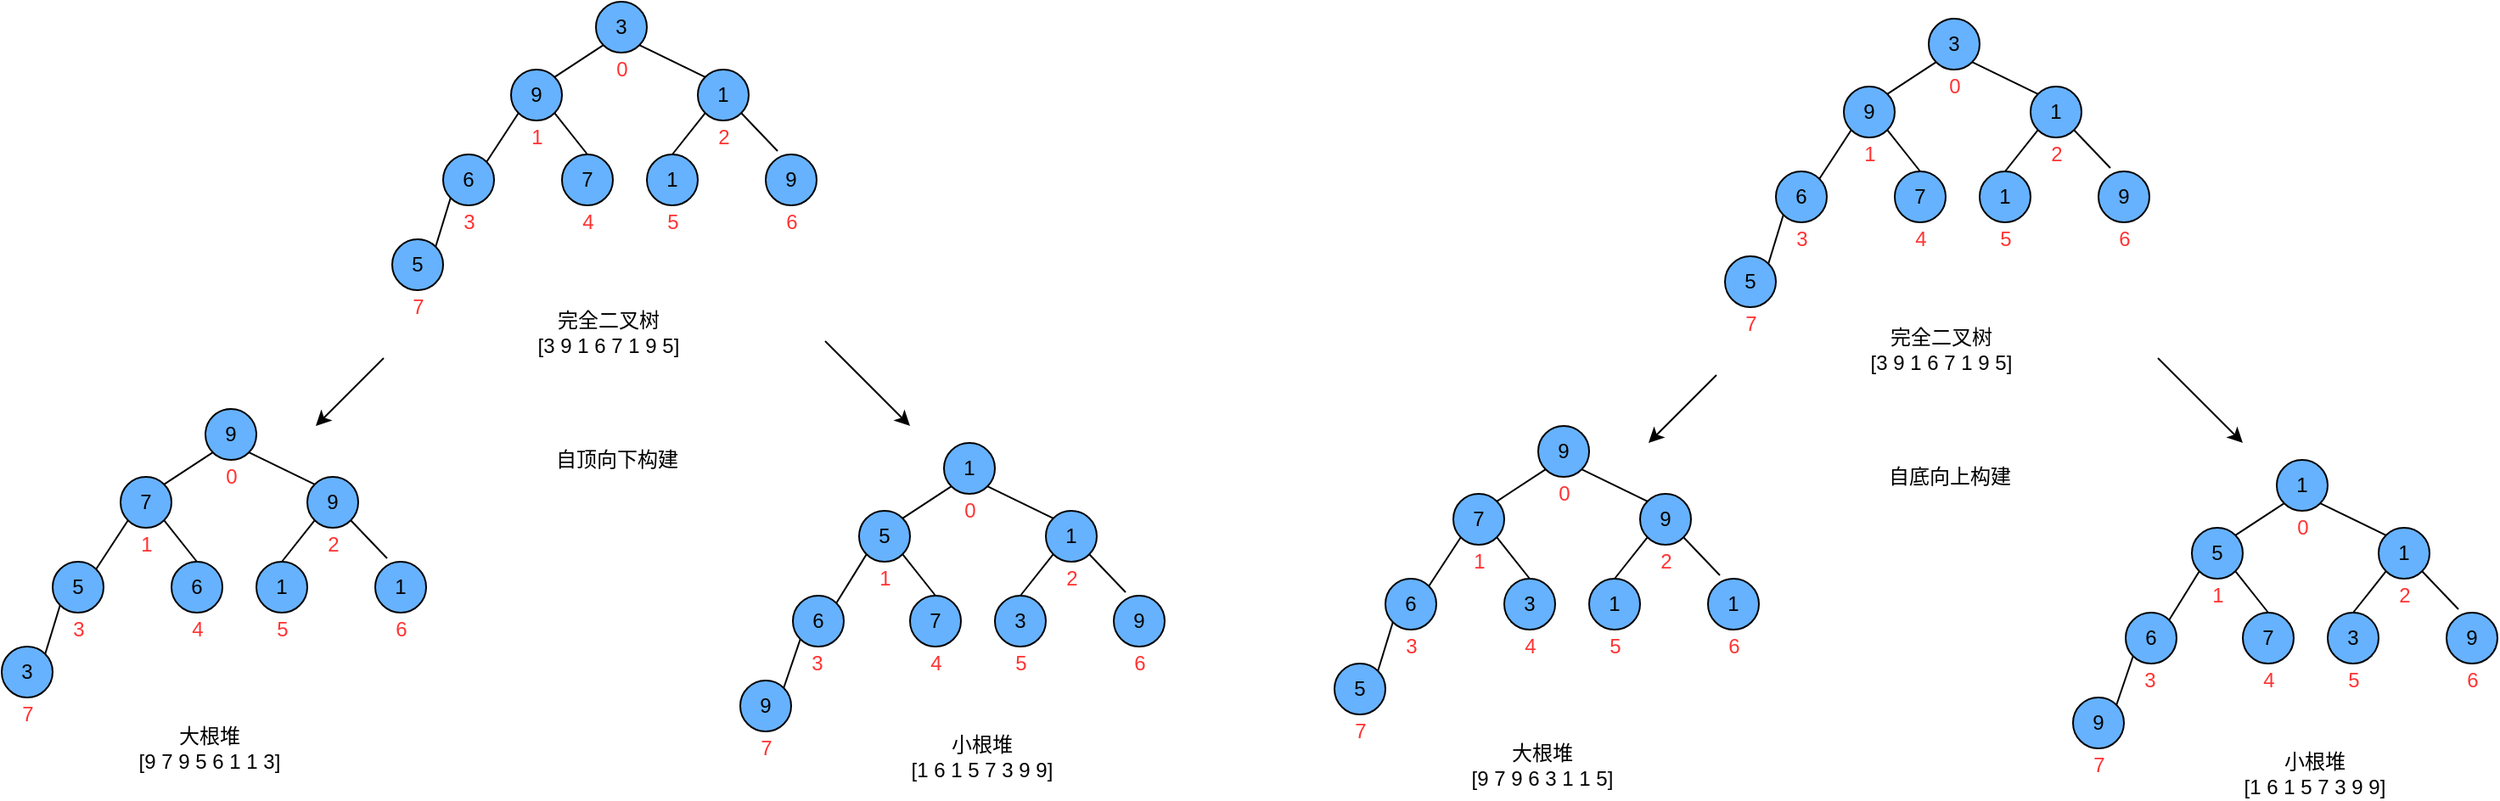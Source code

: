 <mxfile>
    <diagram id="3VsCVZED8jjAuXlEe1rD" name="第 1 页">
        <mxGraphModel dx="986" dy="421" grid="1" gridSize="10" guides="1" tooltips="1" connect="1" arrows="1" fold="1" page="1" pageScale="1" pageWidth="1654" pageHeight="1169" math="0" shadow="0">
            <root>
                <mxCell id="0"/>
                <mxCell id="1" parent="0"/>
                <mxCell id="2" value="3" style="ellipse;whiteSpace=wrap;html=1;aspect=fixed;fillColor=#66B2FF;" vertex="1" parent="1">
                    <mxGeometry x="385" y="10" width="30" height="30" as="geometry"/>
                </mxCell>
                <mxCell id="3" value="9" style="ellipse;whiteSpace=wrap;html=1;aspect=fixed;fillColor=#66B2FF;" vertex="1" parent="1">
                    <mxGeometry x="335" y="50" width="30" height="30" as="geometry"/>
                </mxCell>
                <mxCell id="4" value="6" style="ellipse;whiteSpace=wrap;html=1;aspect=fixed;fillColor=#66B2FF;" vertex="1" parent="1">
                    <mxGeometry x="295" y="100" width="30" height="30" as="geometry"/>
                </mxCell>
                <mxCell id="5" value="1" style="ellipse;whiteSpace=wrap;html=1;aspect=fixed;fillColor=#66B2FF;" vertex="1" parent="1">
                    <mxGeometry x="445" y="50" width="30" height="30" as="geometry"/>
                </mxCell>
                <mxCell id="7" value="7" style="ellipse;whiteSpace=wrap;html=1;aspect=fixed;fillColor=#66B2FF;" vertex="1" parent="1">
                    <mxGeometry x="365" y="100" width="30" height="30" as="geometry"/>
                </mxCell>
                <mxCell id="8" value="1" style="ellipse;whiteSpace=wrap;html=1;aspect=fixed;fillColor=#66B2FF;" vertex="1" parent="1">
                    <mxGeometry x="415" y="100" width="30" height="30" as="geometry"/>
                </mxCell>
                <mxCell id="9" value="9" style="ellipse;whiteSpace=wrap;html=1;aspect=fixed;fillColor=#66B2FF;" vertex="1" parent="1">
                    <mxGeometry x="485" y="100" width="30" height="30" as="geometry"/>
                </mxCell>
                <mxCell id="10" value="5" style="ellipse;whiteSpace=wrap;html=1;aspect=fixed;fillColor=#66B2FF;" vertex="1" parent="1">
                    <mxGeometry x="265" y="150" width="30" height="30" as="geometry"/>
                </mxCell>
                <mxCell id="14" value="" style="endArrow=none;html=1;exitX=1;exitY=0;exitDx=0;exitDy=0;entryX=0;entryY=1;entryDx=0;entryDy=0;" edge="1" parent="1" source="3" target="2">
                    <mxGeometry width="50" height="50" relative="1" as="geometry">
                        <mxPoint x="355" y="70" as="sourcePoint"/>
                        <mxPoint x="385" y="40" as="targetPoint"/>
                    </mxGeometry>
                </mxCell>
                <mxCell id="16" value="" style="endArrow=none;html=1;exitX=1;exitY=0;exitDx=0;exitDy=0;entryX=0;entryY=1;entryDx=0;entryDy=0;" edge="1" parent="1" source="4" target="3">
                    <mxGeometry width="50" height="50" relative="1" as="geometry">
                        <mxPoint x="370.607" y="64.393" as="sourcePoint"/>
                        <mxPoint x="399.393" y="45.607" as="targetPoint"/>
                    </mxGeometry>
                </mxCell>
                <mxCell id="19" value="" style="endArrow=none;html=1;exitX=1;exitY=0;exitDx=0;exitDy=0;entryX=0;entryY=1;entryDx=0;entryDy=0;" edge="1" parent="1" source="10" target="4">
                    <mxGeometry width="50" height="50" relative="1" as="geometry">
                        <mxPoint x="330.607" y="114.393" as="sourcePoint"/>
                        <mxPoint x="349.393" y="85.607" as="targetPoint"/>
                    </mxGeometry>
                </mxCell>
                <mxCell id="20" value="" style="endArrow=none;html=1;exitX=0;exitY=0;exitDx=0;exitDy=0;entryX=1;entryY=1;entryDx=0;entryDy=0;" edge="1" parent="1" source="5" target="2">
                    <mxGeometry width="50" height="50" relative="1" as="geometry">
                        <mxPoint x="340.607" y="124.393" as="sourcePoint"/>
                        <mxPoint x="359.393" y="95.607" as="targetPoint"/>
                    </mxGeometry>
                </mxCell>
                <mxCell id="21" value="" style="endArrow=none;html=1;entryX=1;entryY=1;entryDx=0;entryDy=0;" edge="1" parent="1" target="5">
                    <mxGeometry width="50" height="50" relative="1" as="geometry">
                        <mxPoint x="492" y="98" as="sourcePoint"/>
                        <mxPoint x="369.393" y="105.607" as="targetPoint"/>
                    </mxGeometry>
                </mxCell>
                <mxCell id="22" value="" style="endArrow=none;html=1;exitX=1;exitY=1;exitDx=0;exitDy=0;entryX=0.5;entryY=0;entryDx=0;entryDy=0;" edge="1" parent="1" source="3" target="7">
                    <mxGeometry width="50" height="50" relative="1" as="geometry">
                        <mxPoint x="360.607" y="144.393" as="sourcePoint"/>
                        <mxPoint x="379.393" y="115.607" as="targetPoint"/>
                    </mxGeometry>
                </mxCell>
                <mxCell id="23" value="" style="endArrow=none;html=1;exitX=0.5;exitY=0;exitDx=0;exitDy=0;entryX=0;entryY=1;entryDx=0;entryDy=0;" edge="1" parent="1" source="8" target="5">
                    <mxGeometry width="50" height="50" relative="1" as="geometry">
                        <mxPoint x="370.607" y="154.393" as="sourcePoint"/>
                        <mxPoint x="389.393" y="125.607" as="targetPoint"/>
                    </mxGeometry>
                </mxCell>
                <mxCell id="27" value="0" style="text;html=1;align=center;verticalAlign=middle;resizable=0;points=[];autosize=1;strokeColor=none;fontColor=#FF3333;" vertex="1" parent="1">
                    <mxGeometry x="390" y="40" width="20" height="20" as="geometry"/>
                </mxCell>
                <mxCell id="28" value="1" style="text;html=1;align=center;verticalAlign=middle;resizable=0;points=[];autosize=1;strokeColor=none;fontColor=#FF3333;" vertex="1" parent="1">
                    <mxGeometry x="340" y="80" width="20" height="20" as="geometry"/>
                </mxCell>
                <mxCell id="29" value="4" style="text;html=1;align=center;verticalAlign=middle;resizable=0;points=[];autosize=1;strokeColor=none;fontColor=#FF3333;" vertex="1" parent="1">
                    <mxGeometry x="370" y="130" width="20" height="20" as="geometry"/>
                </mxCell>
                <mxCell id="30" value="3" style="text;html=1;align=center;verticalAlign=middle;resizable=0;points=[];autosize=1;strokeColor=none;fontColor=#FF3333;" vertex="1" parent="1">
                    <mxGeometry x="300" y="130" width="20" height="20" as="geometry"/>
                </mxCell>
                <mxCell id="31" value="7" style="text;html=1;align=center;verticalAlign=middle;resizable=0;points=[];autosize=1;strokeColor=none;fontColor=#FF3333;" vertex="1" parent="1">
                    <mxGeometry x="270" y="180" width="20" height="20" as="geometry"/>
                </mxCell>
                <mxCell id="32" value="5" style="text;html=1;align=center;verticalAlign=middle;resizable=0;points=[];autosize=1;strokeColor=none;fontColor=#FF3333;" vertex="1" parent="1">
                    <mxGeometry x="420" y="130" width="20" height="20" as="geometry"/>
                </mxCell>
                <mxCell id="33" value="6" style="text;html=1;align=center;verticalAlign=middle;resizable=0;points=[];autosize=1;strokeColor=none;fontColor=#FF3333;" vertex="1" parent="1">
                    <mxGeometry x="490" y="130" width="20" height="20" as="geometry"/>
                </mxCell>
                <mxCell id="34" value="2" style="text;html=1;align=center;verticalAlign=middle;resizable=0;points=[];autosize=1;strokeColor=none;fontColor=#FF3333;" vertex="1" parent="1">
                    <mxGeometry x="450" y="80" width="20" height="20" as="geometry"/>
                </mxCell>
                <mxCell id="35" value="完全二叉树&lt;br&gt;[3 9 1 6 7 1 9 5]" style="text;html=1;strokeColor=none;fillColor=none;align=center;verticalAlign=middle;whiteSpace=wrap;rounded=0;" vertex="1" parent="1">
                    <mxGeometry x="340" y="190" width="105" height="30" as="geometry"/>
                </mxCell>
                <mxCell id="36" value="9" style="ellipse;whiteSpace=wrap;html=1;aspect=fixed;fillColor=#66B2FF;" vertex="1" parent="1">
                    <mxGeometry x="155" y="250" width="30" height="30" as="geometry"/>
                </mxCell>
                <mxCell id="37" value="7" style="ellipse;whiteSpace=wrap;html=1;aspect=fixed;fillColor=#66B2FF;" vertex="1" parent="1">
                    <mxGeometry x="105" y="290" width="30" height="30" as="geometry"/>
                </mxCell>
                <mxCell id="38" value="5" style="ellipse;whiteSpace=wrap;html=1;aspect=fixed;fillColor=#66B2FF;" vertex="1" parent="1">
                    <mxGeometry x="65" y="340" width="30" height="30" as="geometry"/>
                </mxCell>
                <mxCell id="39" value="9" style="ellipse;whiteSpace=wrap;html=1;aspect=fixed;fillColor=#66B2FF;" vertex="1" parent="1">
                    <mxGeometry x="215" y="290" width="30" height="30" as="geometry"/>
                </mxCell>
                <mxCell id="40" value="6" style="ellipse;whiteSpace=wrap;html=1;aspect=fixed;fillColor=#66B2FF;" vertex="1" parent="1">
                    <mxGeometry x="135" y="340" width="30" height="30" as="geometry"/>
                </mxCell>
                <mxCell id="41" value="1" style="ellipse;whiteSpace=wrap;html=1;aspect=fixed;fillColor=#66B2FF;" vertex="1" parent="1">
                    <mxGeometry x="185" y="340" width="30" height="30" as="geometry"/>
                </mxCell>
                <mxCell id="42" value="1" style="ellipse;whiteSpace=wrap;html=1;aspect=fixed;fillColor=#66B2FF;" vertex="1" parent="1">
                    <mxGeometry x="255" y="340" width="30" height="30" as="geometry"/>
                </mxCell>
                <mxCell id="43" value="3" style="ellipse;whiteSpace=wrap;html=1;aspect=fixed;fillColor=#66B2FF;" vertex="1" parent="1">
                    <mxGeometry x="35" y="390" width="30" height="30" as="geometry"/>
                </mxCell>
                <mxCell id="44" value="" style="endArrow=none;html=1;exitX=1;exitY=0;exitDx=0;exitDy=0;entryX=0;entryY=1;entryDx=0;entryDy=0;" edge="1" source="37" target="36" parent="1">
                    <mxGeometry width="50" height="50" relative="1" as="geometry">
                        <mxPoint x="125" y="310" as="sourcePoint"/>
                        <mxPoint x="155" y="280" as="targetPoint"/>
                    </mxGeometry>
                </mxCell>
                <mxCell id="45" value="" style="endArrow=none;html=1;exitX=1;exitY=0;exitDx=0;exitDy=0;entryX=0;entryY=1;entryDx=0;entryDy=0;" edge="1" source="38" target="37" parent="1">
                    <mxGeometry width="50" height="50" relative="1" as="geometry">
                        <mxPoint x="140.607" y="304.393" as="sourcePoint"/>
                        <mxPoint x="169.393" y="285.607" as="targetPoint"/>
                    </mxGeometry>
                </mxCell>
                <mxCell id="46" value="" style="endArrow=none;html=1;exitX=1;exitY=0;exitDx=0;exitDy=0;entryX=0;entryY=1;entryDx=0;entryDy=0;" edge="1" source="43" target="38" parent="1">
                    <mxGeometry width="50" height="50" relative="1" as="geometry">
                        <mxPoint x="100.607" y="354.393" as="sourcePoint"/>
                        <mxPoint x="119.393" y="325.607" as="targetPoint"/>
                    </mxGeometry>
                </mxCell>
                <mxCell id="47" value="" style="endArrow=none;html=1;exitX=0;exitY=0;exitDx=0;exitDy=0;entryX=1;entryY=1;entryDx=0;entryDy=0;" edge="1" source="39" target="36" parent="1">
                    <mxGeometry width="50" height="50" relative="1" as="geometry">
                        <mxPoint x="110.607" y="364.393" as="sourcePoint"/>
                        <mxPoint x="129.393" y="335.607" as="targetPoint"/>
                    </mxGeometry>
                </mxCell>
                <mxCell id="48" value="" style="endArrow=none;html=1;entryX=1;entryY=1;entryDx=0;entryDy=0;" edge="1" target="39" parent="1">
                    <mxGeometry width="50" height="50" relative="1" as="geometry">
                        <mxPoint x="262" y="338" as="sourcePoint"/>
                        <mxPoint x="139.393" y="345.607" as="targetPoint"/>
                    </mxGeometry>
                </mxCell>
                <mxCell id="49" value="" style="endArrow=none;html=1;exitX=1;exitY=1;exitDx=0;exitDy=0;entryX=0.5;entryY=0;entryDx=0;entryDy=0;" edge="1" source="37" target="40" parent="1">
                    <mxGeometry width="50" height="50" relative="1" as="geometry">
                        <mxPoint x="130.607" y="384.393" as="sourcePoint"/>
                        <mxPoint x="149.393" y="355.607" as="targetPoint"/>
                    </mxGeometry>
                </mxCell>
                <mxCell id="50" value="" style="endArrow=none;html=1;exitX=0.5;exitY=0;exitDx=0;exitDy=0;entryX=0;entryY=1;entryDx=0;entryDy=0;" edge="1" source="41" target="39" parent="1">
                    <mxGeometry width="50" height="50" relative="1" as="geometry">
                        <mxPoint x="140.607" y="394.393" as="sourcePoint"/>
                        <mxPoint x="159.393" y="365.607" as="targetPoint"/>
                    </mxGeometry>
                </mxCell>
                <mxCell id="51" value="0" style="text;html=1;align=center;verticalAlign=middle;resizable=0;points=[];autosize=1;strokeColor=none;fontColor=#FF3333;" vertex="1" parent="1">
                    <mxGeometry x="160" y="280" width="20" height="20" as="geometry"/>
                </mxCell>
                <mxCell id="52" value="1" style="text;html=1;align=center;verticalAlign=middle;resizable=0;points=[];autosize=1;strokeColor=none;fontColor=#FF3333;" vertex="1" parent="1">
                    <mxGeometry x="110" y="320" width="20" height="20" as="geometry"/>
                </mxCell>
                <mxCell id="53" value="4" style="text;html=1;align=center;verticalAlign=middle;resizable=0;points=[];autosize=1;strokeColor=none;fontColor=#FF3333;" vertex="1" parent="1">
                    <mxGeometry x="140" y="370" width="20" height="20" as="geometry"/>
                </mxCell>
                <mxCell id="54" value="3" style="text;html=1;align=center;verticalAlign=middle;resizable=0;points=[];autosize=1;strokeColor=none;fontColor=#FF3333;" vertex="1" parent="1">
                    <mxGeometry x="70" y="370" width="20" height="20" as="geometry"/>
                </mxCell>
                <mxCell id="55" value="7" style="text;html=1;align=center;verticalAlign=middle;resizable=0;points=[];autosize=1;strokeColor=none;fontColor=#FF3333;" vertex="1" parent="1">
                    <mxGeometry x="40" y="420" width="20" height="20" as="geometry"/>
                </mxCell>
                <mxCell id="56" value="5" style="text;html=1;align=center;verticalAlign=middle;resizable=0;points=[];autosize=1;strokeColor=none;fontColor=#FF3333;" vertex="1" parent="1">
                    <mxGeometry x="190" y="370" width="20" height="20" as="geometry"/>
                </mxCell>
                <mxCell id="57" value="6" style="text;html=1;align=center;verticalAlign=middle;resizable=0;points=[];autosize=1;strokeColor=none;fontColor=#FF3333;" vertex="1" parent="1">
                    <mxGeometry x="260" y="370" width="20" height="20" as="geometry"/>
                </mxCell>
                <mxCell id="58" value="2" style="text;html=1;align=center;verticalAlign=middle;resizable=0;points=[];autosize=1;strokeColor=none;fontColor=#FF3333;" vertex="1" parent="1">
                    <mxGeometry x="220" y="320" width="20" height="20" as="geometry"/>
                </mxCell>
                <mxCell id="59" value="大根堆&lt;br&gt;[9 7 9 5 6 1 1 3]" style="text;html=1;strokeColor=none;fillColor=none;align=center;verticalAlign=middle;whiteSpace=wrap;rounded=0;" vertex="1" parent="1">
                    <mxGeometry x="90" y="435" width="135" height="30" as="geometry"/>
                </mxCell>
                <mxCell id="62" value="" style="endArrow=classic;html=1;fontColor=#000000;" edge="1" parent="1">
                    <mxGeometry width="50" height="50" relative="1" as="geometry">
                        <mxPoint x="260" y="220" as="sourcePoint"/>
                        <mxPoint x="220" y="260" as="targetPoint"/>
                    </mxGeometry>
                </mxCell>
                <mxCell id="63" value="1" style="ellipse;whiteSpace=wrap;html=1;aspect=fixed;fillColor=#66B2FF;" vertex="1" parent="1">
                    <mxGeometry x="590" y="270" width="30" height="30" as="geometry"/>
                </mxCell>
                <mxCell id="64" value="5" style="ellipse;whiteSpace=wrap;html=1;aspect=fixed;fillColor=#66B2FF;" vertex="1" parent="1">
                    <mxGeometry x="540" y="310" width="30" height="30" as="geometry"/>
                </mxCell>
                <mxCell id="65" value="6" style="ellipse;whiteSpace=wrap;html=1;aspect=fixed;fillColor=#66B2FF;" vertex="1" parent="1">
                    <mxGeometry x="501" y="360" width="30" height="30" as="geometry"/>
                </mxCell>
                <mxCell id="66" value="1" style="ellipse;whiteSpace=wrap;html=1;aspect=fixed;fillColor=#66B2FF;" vertex="1" parent="1">
                    <mxGeometry x="650" y="310" width="30" height="30" as="geometry"/>
                </mxCell>
                <mxCell id="67" value="7" style="ellipse;whiteSpace=wrap;html=1;aspect=fixed;fillColor=#66B2FF;" vertex="1" parent="1">
                    <mxGeometry x="570" y="360" width="30" height="30" as="geometry"/>
                </mxCell>
                <mxCell id="68" value="3" style="ellipse;whiteSpace=wrap;html=1;aspect=fixed;fillColor=#66B2FF;" vertex="1" parent="1">
                    <mxGeometry x="620" y="360" width="30" height="30" as="geometry"/>
                </mxCell>
                <mxCell id="69" value="9" style="ellipse;whiteSpace=wrap;html=1;aspect=fixed;fillColor=#66B2FF;" vertex="1" parent="1">
                    <mxGeometry x="690" y="360" width="30" height="30" as="geometry"/>
                </mxCell>
                <mxCell id="70" value="9" style="ellipse;whiteSpace=wrap;html=1;aspect=fixed;fillColor=#66B2FF;" vertex="1" parent="1">
                    <mxGeometry x="470" y="410" width="30" height="30" as="geometry"/>
                </mxCell>
                <mxCell id="71" value="" style="endArrow=none;html=1;exitX=1;exitY=0;exitDx=0;exitDy=0;entryX=0;entryY=1;entryDx=0;entryDy=0;" edge="1" source="64" target="63" parent="1">
                    <mxGeometry width="50" height="50" relative="1" as="geometry">
                        <mxPoint x="560" y="330" as="sourcePoint"/>
                        <mxPoint x="590" y="300" as="targetPoint"/>
                    </mxGeometry>
                </mxCell>
                <mxCell id="72" value="" style="endArrow=none;html=1;exitX=1;exitY=0;exitDx=0;exitDy=0;entryX=0;entryY=1;entryDx=0;entryDy=0;" edge="1" source="65" target="64" parent="1">
                    <mxGeometry width="50" height="50" relative="1" as="geometry">
                        <mxPoint x="575.607" y="324.393" as="sourcePoint"/>
                        <mxPoint x="604.393" y="305.607" as="targetPoint"/>
                    </mxGeometry>
                </mxCell>
                <mxCell id="73" value="" style="endArrow=none;html=1;exitX=1;exitY=0;exitDx=0;exitDy=0;entryX=0;entryY=1;entryDx=0;entryDy=0;" edge="1" source="70" target="65" parent="1">
                    <mxGeometry width="50" height="50" relative="1" as="geometry">
                        <mxPoint x="535.607" y="374.393" as="sourcePoint"/>
                        <mxPoint x="554.393" y="345.607" as="targetPoint"/>
                    </mxGeometry>
                </mxCell>
                <mxCell id="74" value="" style="endArrow=none;html=1;exitX=0;exitY=0;exitDx=0;exitDy=0;entryX=1;entryY=1;entryDx=0;entryDy=0;" edge="1" source="66" target="63" parent="1">
                    <mxGeometry width="50" height="50" relative="1" as="geometry">
                        <mxPoint x="545.607" y="384.393" as="sourcePoint"/>
                        <mxPoint x="564.393" y="355.607" as="targetPoint"/>
                    </mxGeometry>
                </mxCell>
                <mxCell id="75" value="" style="endArrow=none;html=1;entryX=1;entryY=1;entryDx=0;entryDy=0;" edge="1" target="66" parent="1">
                    <mxGeometry width="50" height="50" relative="1" as="geometry">
                        <mxPoint x="697" y="358" as="sourcePoint"/>
                        <mxPoint x="574.393" y="365.607" as="targetPoint"/>
                    </mxGeometry>
                </mxCell>
                <mxCell id="76" value="" style="endArrow=none;html=1;exitX=1;exitY=1;exitDx=0;exitDy=0;entryX=0.5;entryY=0;entryDx=0;entryDy=0;" edge="1" source="64" target="67" parent="1">
                    <mxGeometry width="50" height="50" relative="1" as="geometry">
                        <mxPoint x="565.607" y="404.393" as="sourcePoint"/>
                        <mxPoint x="584.393" y="375.607" as="targetPoint"/>
                    </mxGeometry>
                </mxCell>
                <mxCell id="77" value="" style="endArrow=none;html=1;exitX=0.5;exitY=0;exitDx=0;exitDy=0;entryX=0;entryY=1;entryDx=0;entryDy=0;" edge="1" source="68" target="66" parent="1">
                    <mxGeometry width="50" height="50" relative="1" as="geometry">
                        <mxPoint x="575.607" y="414.393" as="sourcePoint"/>
                        <mxPoint x="594.393" y="385.607" as="targetPoint"/>
                    </mxGeometry>
                </mxCell>
                <mxCell id="78" value="0" style="text;html=1;align=center;verticalAlign=middle;resizable=0;points=[];autosize=1;strokeColor=none;fontColor=#FF3333;" vertex="1" parent="1">
                    <mxGeometry x="595" y="300" width="20" height="20" as="geometry"/>
                </mxCell>
                <mxCell id="79" value="1" style="text;html=1;align=center;verticalAlign=middle;resizable=0;points=[];autosize=1;strokeColor=none;fontColor=#FF3333;" vertex="1" parent="1">
                    <mxGeometry x="545" y="340" width="20" height="20" as="geometry"/>
                </mxCell>
                <mxCell id="80" value="4" style="text;html=1;align=center;verticalAlign=middle;resizable=0;points=[];autosize=1;strokeColor=none;fontColor=#FF3333;" vertex="1" parent="1">
                    <mxGeometry x="575" y="390" width="20" height="20" as="geometry"/>
                </mxCell>
                <mxCell id="81" value="3" style="text;html=1;align=center;verticalAlign=middle;resizable=0;points=[];autosize=1;strokeColor=none;fontColor=#FF3333;" vertex="1" parent="1">
                    <mxGeometry x="505" y="390" width="20" height="20" as="geometry"/>
                </mxCell>
                <mxCell id="82" value="7" style="text;html=1;align=center;verticalAlign=middle;resizable=0;points=[];autosize=1;strokeColor=none;fontColor=#FF3333;" vertex="1" parent="1">
                    <mxGeometry x="475" y="440" width="20" height="20" as="geometry"/>
                </mxCell>
                <mxCell id="83" value="5" style="text;html=1;align=center;verticalAlign=middle;resizable=0;points=[];autosize=1;strokeColor=none;fontColor=#FF3333;" vertex="1" parent="1">
                    <mxGeometry x="625" y="390" width="20" height="20" as="geometry"/>
                </mxCell>
                <mxCell id="84" value="6" style="text;html=1;align=center;verticalAlign=middle;resizable=0;points=[];autosize=1;strokeColor=none;fontColor=#FF3333;" vertex="1" parent="1">
                    <mxGeometry x="695" y="390" width="20" height="20" as="geometry"/>
                </mxCell>
                <mxCell id="85" value="2" style="text;html=1;align=center;verticalAlign=middle;resizable=0;points=[];autosize=1;strokeColor=none;fontColor=#FF3333;" vertex="1" parent="1">
                    <mxGeometry x="655" y="340" width="20" height="20" as="geometry"/>
                </mxCell>
                <mxCell id="86" value="" style="endArrow=classic;html=1;fontColor=#000000;" edge="1" parent="1">
                    <mxGeometry width="50" height="50" relative="1" as="geometry">
                        <mxPoint x="520" y="210" as="sourcePoint"/>
                        <mxPoint x="570" y="260" as="targetPoint"/>
                    </mxGeometry>
                </mxCell>
                <mxCell id="87" value="小根堆&lt;br&gt;[1 6 1 5 7 3 9 9]" style="text;html=1;strokeColor=none;fillColor=none;align=center;verticalAlign=middle;whiteSpace=wrap;rounded=0;" vertex="1" parent="1">
                    <mxGeometry x="560" y="440" width="105" height="30" as="geometry"/>
                </mxCell>
                <mxCell id="88" value="自顶向下构建" style="text;html=1;strokeColor=none;fillColor=none;align=center;verticalAlign=middle;whiteSpace=wrap;rounded=0;fontColor=#000000;" vertex="1" parent="1">
                    <mxGeometry x="355" y="270" width="85" height="20" as="geometry"/>
                </mxCell>
                <mxCell id="238" value="3" style="ellipse;whiteSpace=wrap;html=1;aspect=fixed;fillColor=#66B2FF;" vertex="1" parent="1">
                    <mxGeometry x="1170" y="20" width="30" height="30" as="geometry"/>
                </mxCell>
                <mxCell id="239" value="9" style="ellipse;whiteSpace=wrap;html=1;aspect=fixed;fillColor=#66B2FF;" vertex="1" parent="1">
                    <mxGeometry x="1120" y="60" width="30" height="30" as="geometry"/>
                </mxCell>
                <mxCell id="240" value="6" style="ellipse;whiteSpace=wrap;html=1;aspect=fixed;fillColor=#66B2FF;" vertex="1" parent="1">
                    <mxGeometry x="1080" y="110" width="30" height="30" as="geometry"/>
                </mxCell>
                <mxCell id="241" value="1" style="ellipse;whiteSpace=wrap;html=1;aspect=fixed;fillColor=#66B2FF;" vertex="1" parent="1">
                    <mxGeometry x="1230" y="60" width="30" height="30" as="geometry"/>
                </mxCell>
                <mxCell id="242" value="7" style="ellipse;whiteSpace=wrap;html=1;aspect=fixed;fillColor=#66B2FF;" vertex="1" parent="1">
                    <mxGeometry x="1150" y="110" width="30" height="30" as="geometry"/>
                </mxCell>
                <mxCell id="243" value="1" style="ellipse;whiteSpace=wrap;html=1;aspect=fixed;fillColor=#66B2FF;" vertex="1" parent="1">
                    <mxGeometry x="1200" y="110" width="30" height="30" as="geometry"/>
                </mxCell>
                <mxCell id="244" value="9" style="ellipse;whiteSpace=wrap;html=1;aspect=fixed;fillColor=#66B2FF;" vertex="1" parent="1">
                    <mxGeometry x="1270" y="110" width="30" height="30" as="geometry"/>
                </mxCell>
                <mxCell id="245" value="5" style="ellipse;whiteSpace=wrap;html=1;aspect=fixed;fillColor=#66B2FF;" vertex="1" parent="1">
                    <mxGeometry x="1050" y="160" width="30" height="30" as="geometry"/>
                </mxCell>
                <mxCell id="246" value="" style="endArrow=none;html=1;exitX=1;exitY=0;exitDx=0;exitDy=0;entryX=0;entryY=1;entryDx=0;entryDy=0;" edge="1" source="239" target="238" parent="1">
                    <mxGeometry width="50" height="50" relative="1" as="geometry">
                        <mxPoint x="1140" y="80" as="sourcePoint"/>
                        <mxPoint x="1170" y="50" as="targetPoint"/>
                    </mxGeometry>
                </mxCell>
                <mxCell id="247" value="" style="endArrow=none;html=1;exitX=1;exitY=0;exitDx=0;exitDy=0;entryX=0;entryY=1;entryDx=0;entryDy=0;" edge="1" source="240" target="239" parent="1">
                    <mxGeometry width="50" height="50" relative="1" as="geometry">
                        <mxPoint x="1155.607" y="74.393" as="sourcePoint"/>
                        <mxPoint x="1184.393" y="55.607" as="targetPoint"/>
                    </mxGeometry>
                </mxCell>
                <mxCell id="248" value="" style="endArrow=none;html=1;exitX=1;exitY=0;exitDx=0;exitDy=0;entryX=0;entryY=1;entryDx=0;entryDy=0;" edge="1" source="245" target="240" parent="1">
                    <mxGeometry width="50" height="50" relative="1" as="geometry">
                        <mxPoint x="1115.607" y="124.393" as="sourcePoint"/>
                        <mxPoint x="1134.393" y="95.607" as="targetPoint"/>
                    </mxGeometry>
                </mxCell>
                <mxCell id="249" value="" style="endArrow=none;html=1;exitX=0;exitY=0;exitDx=0;exitDy=0;entryX=1;entryY=1;entryDx=0;entryDy=0;" edge="1" source="241" target="238" parent="1">
                    <mxGeometry width="50" height="50" relative="1" as="geometry">
                        <mxPoint x="1125.607" y="134.393" as="sourcePoint"/>
                        <mxPoint x="1144.393" y="105.607" as="targetPoint"/>
                    </mxGeometry>
                </mxCell>
                <mxCell id="250" value="" style="endArrow=none;html=1;entryX=1;entryY=1;entryDx=0;entryDy=0;" edge="1" target="241" parent="1">
                    <mxGeometry width="50" height="50" relative="1" as="geometry">
                        <mxPoint x="1277" y="108" as="sourcePoint"/>
                        <mxPoint x="1154.393" y="115.607" as="targetPoint"/>
                    </mxGeometry>
                </mxCell>
                <mxCell id="251" value="" style="endArrow=none;html=1;exitX=1;exitY=1;exitDx=0;exitDy=0;entryX=0.5;entryY=0;entryDx=0;entryDy=0;" edge="1" source="239" target="242" parent="1">
                    <mxGeometry width="50" height="50" relative="1" as="geometry">
                        <mxPoint x="1145.607" y="154.393" as="sourcePoint"/>
                        <mxPoint x="1164.393" y="125.607" as="targetPoint"/>
                    </mxGeometry>
                </mxCell>
                <mxCell id="252" value="" style="endArrow=none;html=1;exitX=0.5;exitY=0;exitDx=0;exitDy=0;entryX=0;entryY=1;entryDx=0;entryDy=0;" edge="1" source="243" target="241" parent="1">
                    <mxGeometry width="50" height="50" relative="1" as="geometry">
                        <mxPoint x="1155.607" y="164.393" as="sourcePoint"/>
                        <mxPoint x="1174.393" y="135.607" as="targetPoint"/>
                    </mxGeometry>
                </mxCell>
                <mxCell id="253" value="0" style="text;html=1;align=center;verticalAlign=middle;resizable=0;points=[];autosize=1;strokeColor=none;fontColor=#FF3333;" vertex="1" parent="1">
                    <mxGeometry x="1175" y="50" width="20" height="20" as="geometry"/>
                </mxCell>
                <mxCell id="254" value="1" style="text;html=1;align=center;verticalAlign=middle;resizable=0;points=[];autosize=1;strokeColor=none;fontColor=#FF3333;" vertex="1" parent="1">
                    <mxGeometry x="1125" y="90" width="20" height="20" as="geometry"/>
                </mxCell>
                <mxCell id="255" value="4" style="text;html=1;align=center;verticalAlign=middle;resizable=0;points=[];autosize=1;strokeColor=none;fontColor=#FF3333;" vertex="1" parent="1">
                    <mxGeometry x="1155" y="140" width="20" height="20" as="geometry"/>
                </mxCell>
                <mxCell id="256" value="3" style="text;html=1;align=center;verticalAlign=middle;resizable=0;points=[];autosize=1;strokeColor=none;fontColor=#FF3333;" vertex="1" parent="1">
                    <mxGeometry x="1085" y="140" width="20" height="20" as="geometry"/>
                </mxCell>
                <mxCell id="257" value="7" style="text;html=1;align=center;verticalAlign=middle;resizable=0;points=[];autosize=1;strokeColor=none;fontColor=#FF3333;" vertex="1" parent="1">
                    <mxGeometry x="1055" y="190" width="20" height="20" as="geometry"/>
                </mxCell>
                <mxCell id="258" value="5" style="text;html=1;align=center;verticalAlign=middle;resizable=0;points=[];autosize=1;strokeColor=none;fontColor=#FF3333;" vertex="1" parent="1">
                    <mxGeometry x="1205" y="140" width="20" height="20" as="geometry"/>
                </mxCell>
                <mxCell id="259" value="6" style="text;html=1;align=center;verticalAlign=middle;resizable=0;points=[];autosize=1;strokeColor=none;fontColor=#FF3333;" vertex="1" parent="1">
                    <mxGeometry x="1275" y="140" width="20" height="20" as="geometry"/>
                </mxCell>
                <mxCell id="260" value="2" style="text;html=1;align=center;verticalAlign=middle;resizable=0;points=[];autosize=1;strokeColor=none;fontColor=#FF3333;" vertex="1" parent="1">
                    <mxGeometry x="1235" y="90" width="20" height="20" as="geometry"/>
                </mxCell>
                <mxCell id="261" value="完全二叉树&lt;br&gt;[3 9 1 6 7 1 9 5]" style="text;html=1;strokeColor=none;fillColor=none;align=center;verticalAlign=middle;whiteSpace=wrap;rounded=0;" vertex="1" parent="1">
                    <mxGeometry x="1125" y="200" width="105" height="30" as="geometry"/>
                </mxCell>
                <mxCell id="262" value="9" style="ellipse;whiteSpace=wrap;html=1;aspect=fixed;fillColor=#66B2FF;" vertex="1" parent="1">
                    <mxGeometry x="940" y="260" width="30" height="30" as="geometry"/>
                </mxCell>
                <mxCell id="263" value="7" style="ellipse;whiteSpace=wrap;html=1;aspect=fixed;fillColor=#66B2FF;" vertex="1" parent="1">
                    <mxGeometry x="890" y="300" width="30" height="30" as="geometry"/>
                </mxCell>
                <mxCell id="264" value="6" style="ellipse;whiteSpace=wrap;html=1;aspect=fixed;fillColor=#66B2FF;" vertex="1" parent="1">
                    <mxGeometry x="850" y="350" width="30" height="30" as="geometry"/>
                </mxCell>
                <mxCell id="265" value="9" style="ellipse;whiteSpace=wrap;html=1;aspect=fixed;fillColor=#66B2FF;" vertex="1" parent="1">
                    <mxGeometry x="1000" y="300" width="30" height="30" as="geometry"/>
                </mxCell>
                <mxCell id="266" value="3" style="ellipse;whiteSpace=wrap;html=1;aspect=fixed;fillColor=#66B2FF;" vertex="1" parent="1">
                    <mxGeometry x="920" y="350" width="30" height="30" as="geometry"/>
                </mxCell>
                <mxCell id="267" value="1" style="ellipse;whiteSpace=wrap;html=1;aspect=fixed;fillColor=#66B2FF;" vertex="1" parent="1">
                    <mxGeometry x="970" y="350" width="30" height="30" as="geometry"/>
                </mxCell>
                <mxCell id="268" value="1" style="ellipse;whiteSpace=wrap;html=1;aspect=fixed;fillColor=#66B2FF;" vertex="1" parent="1">
                    <mxGeometry x="1040" y="350" width="30" height="30" as="geometry"/>
                </mxCell>
                <mxCell id="269" value="5" style="ellipse;whiteSpace=wrap;html=1;aspect=fixed;fillColor=#66B2FF;" vertex="1" parent="1">
                    <mxGeometry x="820" y="400" width="30" height="30" as="geometry"/>
                </mxCell>
                <mxCell id="270" value="" style="endArrow=none;html=1;exitX=1;exitY=0;exitDx=0;exitDy=0;entryX=0;entryY=1;entryDx=0;entryDy=0;" edge="1" source="263" target="262" parent="1">
                    <mxGeometry width="50" height="50" relative="1" as="geometry">
                        <mxPoint x="910" y="320" as="sourcePoint"/>
                        <mxPoint x="940" y="290" as="targetPoint"/>
                    </mxGeometry>
                </mxCell>
                <mxCell id="271" value="" style="endArrow=none;html=1;exitX=1;exitY=0;exitDx=0;exitDy=0;entryX=0;entryY=1;entryDx=0;entryDy=0;" edge="1" source="264" target="263" parent="1">
                    <mxGeometry width="50" height="50" relative="1" as="geometry">
                        <mxPoint x="925.607" y="314.393" as="sourcePoint"/>
                        <mxPoint x="954.393" y="295.607" as="targetPoint"/>
                    </mxGeometry>
                </mxCell>
                <mxCell id="272" value="" style="endArrow=none;html=1;exitX=1;exitY=0;exitDx=0;exitDy=0;entryX=0;entryY=1;entryDx=0;entryDy=0;" edge="1" source="269" target="264" parent="1">
                    <mxGeometry width="50" height="50" relative="1" as="geometry">
                        <mxPoint x="885.607" y="364.393" as="sourcePoint"/>
                        <mxPoint x="904.393" y="335.607" as="targetPoint"/>
                    </mxGeometry>
                </mxCell>
                <mxCell id="273" value="" style="endArrow=none;html=1;exitX=0;exitY=0;exitDx=0;exitDy=0;entryX=1;entryY=1;entryDx=0;entryDy=0;" edge="1" source="265" target="262" parent="1">
                    <mxGeometry width="50" height="50" relative="1" as="geometry">
                        <mxPoint x="895.607" y="374.393" as="sourcePoint"/>
                        <mxPoint x="914.393" y="345.607" as="targetPoint"/>
                    </mxGeometry>
                </mxCell>
                <mxCell id="274" value="" style="endArrow=none;html=1;entryX=1;entryY=1;entryDx=0;entryDy=0;" edge="1" target="265" parent="1">
                    <mxGeometry width="50" height="50" relative="1" as="geometry">
                        <mxPoint x="1047" y="348" as="sourcePoint"/>
                        <mxPoint x="924.393" y="355.607" as="targetPoint"/>
                    </mxGeometry>
                </mxCell>
                <mxCell id="275" value="" style="endArrow=none;html=1;exitX=1;exitY=1;exitDx=0;exitDy=0;entryX=0.5;entryY=0;entryDx=0;entryDy=0;" edge="1" source="263" target="266" parent="1">
                    <mxGeometry width="50" height="50" relative="1" as="geometry">
                        <mxPoint x="915.607" y="394.393" as="sourcePoint"/>
                        <mxPoint x="934.393" y="365.607" as="targetPoint"/>
                    </mxGeometry>
                </mxCell>
                <mxCell id="276" value="" style="endArrow=none;html=1;exitX=0.5;exitY=0;exitDx=0;exitDy=0;entryX=0;entryY=1;entryDx=0;entryDy=0;" edge="1" source="267" target="265" parent="1">
                    <mxGeometry width="50" height="50" relative="1" as="geometry">
                        <mxPoint x="925.607" y="404.393" as="sourcePoint"/>
                        <mxPoint x="944.393" y="375.607" as="targetPoint"/>
                    </mxGeometry>
                </mxCell>
                <mxCell id="277" value="0" style="text;html=1;align=center;verticalAlign=middle;resizable=0;points=[];autosize=1;strokeColor=none;fontColor=#FF3333;" vertex="1" parent="1">
                    <mxGeometry x="945" y="290" width="20" height="20" as="geometry"/>
                </mxCell>
                <mxCell id="278" value="1" style="text;html=1;align=center;verticalAlign=middle;resizable=0;points=[];autosize=1;strokeColor=none;fontColor=#FF3333;" vertex="1" parent="1">
                    <mxGeometry x="895" y="330" width="20" height="20" as="geometry"/>
                </mxCell>
                <mxCell id="279" value="4" style="text;html=1;align=center;verticalAlign=middle;resizable=0;points=[];autosize=1;strokeColor=none;fontColor=#FF3333;" vertex="1" parent="1">
                    <mxGeometry x="925" y="380" width="20" height="20" as="geometry"/>
                </mxCell>
                <mxCell id="280" value="3" style="text;html=1;align=center;verticalAlign=middle;resizable=0;points=[];autosize=1;strokeColor=none;fontColor=#FF3333;" vertex="1" parent="1">
                    <mxGeometry x="855" y="380" width="20" height="20" as="geometry"/>
                </mxCell>
                <mxCell id="281" value="7" style="text;html=1;align=center;verticalAlign=middle;resizable=0;points=[];autosize=1;strokeColor=none;fontColor=#FF3333;" vertex="1" parent="1">
                    <mxGeometry x="825" y="430" width="20" height="20" as="geometry"/>
                </mxCell>
                <mxCell id="282" value="5" style="text;html=1;align=center;verticalAlign=middle;resizable=0;points=[];autosize=1;strokeColor=none;fontColor=#FF3333;" vertex="1" parent="1">
                    <mxGeometry x="975" y="380" width="20" height="20" as="geometry"/>
                </mxCell>
                <mxCell id="283" value="6" style="text;html=1;align=center;verticalAlign=middle;resizable=0;points=[];autosize=1;strokeColor=none;fontColor=#FF3333;" vertex="1" parent="1">
                    <mxGeometry x="1045" y="380" width="20" height="20" as="geometry"/>
                </mxCell>
                <mxCell id="284" value="2" style="text;html=1;align=center;verticalAlign=middle;resizable=0;points=[];autosize=1;strokeColor=none;fontColor=#FF3333;" vertex="1" parent="1">
                    <mxGeometry x="1005" y="330" width="20" height="20" as="geometry"/>
                </mxCell>
                <mxCell id="285" value="大根堆&lt;br&gt;[9 7 9 6 3 1 1 5]" style="text;html=1;strokeColor=none;fillColor=none;align=center;verticalAlign=middle;whiteSpace=wrap;rounded=0;" vertex="1" parent="1">
                    <mxGeometry x="875" y="445" width="135" height="30" as="geometry"/>
                </mxCell>
                <mxCell id="286" value="" style="endArrow=classic;html=1;fontColor=#000000;" edge="1" parent="1">
                    <mxGeometry width="50" height="50" relative="1" as="geometry">
                        <mxPoint x="1045" y="230" as="sourcePoint"/>
                        <mxPoint x="1005" y="270" as="targetPoint"/>
                    </mxGeometry>
                </mxCell>
                <mxCell id="287" value="1" style="ellipse;whiteSpace=wrap;html=1;aspect=fixed;fillColor=#66B2FF;" vertex="1" parent="1">
                    <mxGeometry x="1375" y="280" width="30" height="30" as="geometry"/>
                </mxCell>
                <mxCell id="288" value="5" style="ellipse;whiteSpace=wrap;html=1;aspect=fixed;fillColor=#66B2FF;" vertex="1" parent="1">
                    <mxGeometry x="1325" y="320" width="30" height="30" as="geometry"/>
                </mxCell>
                <mxCell id="289" value="6" style="ellipse;whiteSpace=wrap;html=1;aspect=fixed;fillColor=#66B2FF;" vertex="1" parent="1">
                    <mxGeometry x="1286" y="370" width="30" height="30" as="geometry"/>
                </mxCell>
                <mxCell id="290" value="1" style="ellipse;whiteSpace=wrap;html=1;aspect=fixed;fillColor=#66B2FF;" vertex="1" parent="1">
                    <mxGeometry x="1435" y="320" width="30" height="30" as="geometry"/>
                </mxCell>
                <mxCell id="291" value="7" style="ellipse;whiteSpace=wrap;html=1;aspect=fixed;fillColor=#66B2FF;" vertex="1" parent="1">
                    <mxGeometry x="1355" y="370" width="30" height="30" as="geometry"/>
                </mxCell>
                <mxCell id="292" value="3" style="ellipse;whiteSpace=wrap;html=1;aspect=fixed;fillColor=#66B2FF;" vertex="1" parent="1">
                    <mxGeometry x="1405" y="370" width="30" height="30" as="geometry"/>
                </mxCell>
                <mxCell id="293" value="9" style="ellipse;whiteSpace=wrap;html=1;aspect=fixed;fillColor=#66B2FF;" vertex="1" parent="1">
                    <mxGeometry x="1475" y="370" width="30" height="30" as="geometry"/>
                </mxCell>
                <mxCell id="294" value="9" style="ellipse;whiteSpace=wrap;html=1;aspect=fixed;fillColor=#66B2FF;" vertex="1" parent="1">
                    <mxGeometry x="1255" y="420" width="30" height="30" as="geometry"/>
                </mxCell>
                <mxCell id="295" value="" style="endArrow=none;html=1;exitX=1;exitY=0;exitDx=0;exitDy=0;entryX=0;entryY=1;entryDx=0;entryDy=0;" edge="1" source="288" target="287" parent="1">
                    <mxGeometry width="50" height="50" relative="1" as="geometry">
                        <mxPoint x="1345" y="340" as="sourcePoint"/>
                        <mxPoint x="1375" y="310" as="targetPoint"/>
                    </mxGeometry>
                </mxCell>
                <mxCell id="296" value="" style="endArrow=none;html=1;exitX=1;exitY=0;exitDx=0;exitDy=0;entryX=0;entryY=1;entryDx=0;entryDy=0;" edge="1" source="289" target="288" parent="1">
                    <mxGeometry width="50" height="50" relative="1" as="geometry">
                        <mxPoint x="1360.607" y="334.393" as="sourcePoint"/>
                        <mxPoint x="1389.393" y="315.607" as="targetPoint"/>
                    </mxGeometry>
                </mxCell>
                <mxCell id="297" value="" style="endArrow=none;html=1;exitX=1;exitY=0;exitDx=0;exitDy=0;entryX=0;entryY=1;entryDx=0;entryDy=0;" edge="1" source="294" target="289" parent="1">
                    <mxGeometry width="50" height="50" relative="1" as="geometry">
                        <mxPoint x="1320.607" y="384.393" as="sourcePoint"/>
                        <mxPoint x="1339.393" y="355.607" as="targetPoint"/>
                    </mxGeometry>
                </mxCell>
                <mxCell id="298" value="" style="endArrow=none;html=1;exitX=0;exitY=0;exitDx=0;exitDy=0;entryX=1;entryY=1;entryDx=0;entryDy=0;" edge="1" source="290" target="287" parent="1">
                    <mxGeometry width="50" height="50" relative="1" as="geometry">
                        <mxPoint x="1330.607" y="394.393" as="sourcePoint"/>
                        <mxPoint x="1349.393" y="365.607" as="targetPoint"/>
                    </mxGeometry>
                </mxCell>
                <mxCell id="299" value="" style="endArrow=none;html=1;entryX=1;entryY=1;entryDx=0;entryDy=0;" edge="1" target="290" parent="1">
                    <mxGeometry width="50" height="50" relative="1" as="geometry">
                        <mxPoint x="1482" y="368" as="sourcePoint"/>
                        <mxPoint x="1359.393" y="375.607" as="targetPoint"/>
                    </mxGeometry>
                </mxCell>
                <mxCell id="300" value="" style="endArrow=none;html=1;exitX=1;exitY=1;exitDx=0;exitDy=0;entryX=0.5;entryY=0;entryDx=0;entryDy=0;" edge="1" source="288" target="291" parent="1">
                    <mxGeometry width="50" height="50" relative="1" as="geometry">
                        <mxPoint x="1350.607" y="414.393" as="sourcePoint"/>
                        <mxPoint x="1369.393" y="385.607" as="targetPoint"/>
                    </mxGeometry>
                </mxCell>
                <mxCell id="301" value="" style="endArrow=none;html=1;exitX=0.5;exitY=0;exitDx=0;exitDy=0;entryX=0;entryY=1;entryDx=0;entryDy=0;" edge="1" source="292" target="290" parent="1">
                    <mxGeometry width="50" height="50" relative="1" as="geometry">
                        <mxPoint x="1360.607" y="424.393" as="sourcePoint"/>
                        <mxPoint x="1379.393" y="395.607" as="targetPoint"/>
                    </mxGeometry>
                </mxCell>
                <mxCell id="302" value="0" style="text;html=1;align=center;verticalAlign=middle;resizable=0;points=[];autosize=1;strokeColor=none;fontColor=#FF3333;" vertex="1" parent="1">
                    <mxGeometry x="1380" y="310" width="20" height="20" as="geometry"/>
                </mxCell>
                <mxCell id="303" value="1" style="text;html=1;align=center;verticalAlign=middle;resizable=0;points=[];autosize=1;strokeColor=none;fontColor=#FF3333;" vertex="1" parent="1">
                    <mxGeometry x="1330" y="350" width="20" height="20" as="geometry"/>
                </mxCell>
                <mxCell id="304" value="4" style="text;html=1;align=center;verticalAlign=middle;resizable=0;points=[];autosize=1;strokeColor=none;fontColor=#FF3333;" vertex="1" parent="1">
                    <mxGeometry x="1360" y="400" width="20" height="20" as="geometry"/>
                </mxCell>
                <mxCell id="305" value="3" style="text;html=1;align=center;verticalAlign=middle;resizable=0;points=[];autosize=1;strokeColor=none;fontColor=#FF3333;" vertex="1" parent="1">
                    <mxGeometry x="1290" y="400" width="20" height="20" as="geometry"/>
                </mxCell>
                <mxCell id="306" value="7" style="text;html=1;align=center;verticalAlign=middle;resizable=0;points=[];autosize=1;strokeColor=none;fontColor=#FF3333;" vertex="1" parent="1">
                    <mxGeometry x="1260" y="450" width="20" height="20" as="geometry"/>
                </mxCell>
                <mxCell id="307" value="5" style="text;html=1;align=center;verticalAlign=middle;resizable=0;points=[];autosize=1;strokeColor=none;fontColor=#FF3333;" vertex="1" parent="1">
                    <mxGeometry x="1410" y="400" width="20" height="20" as="geometry"/>
                </mxCell>
                <mxCell id="308" value="6" style="text;html=1;align=center;verticalAlign=middle;resizable=0;points=[];autosize=1;strokeColor=none;fontColor=#FF3333;" vertex="1" parent="1">
                    <mxGeometry x="1480" y="400" width="20" height="20" as="geometry"/>
                </mxCell>
                <mxCell id="309" value="2" style="text;html=1;align=center;verticalAlign=middle;resizable=0;points=[];autosize=1;strokeColor=none;fontColor=#FF3333;" vertex="1" parent="1">
                    <mxGeometry x="1440" y="350" width="20" height="20" as="geometry"/>
                </mxCell>
                <mxCell id="310" value="" style="endArrow=classic;html=1;fontColor=#000000;" edge="1" parent="1">
                    <mxGeometry width="50" height="50" relative="1" as="geometry">
                        <mxPoint x="1305" y="220" as="sourcePoint"/>
                        <mxPoint x="1355" y="270" as="targetPoint"/>
                    </mxGeometry>
                </mxCell>
                <mxCell id="311" value="小根堆&lt;br&gt;[1 6 1 5 7 3 9 9]" style="text;html=1;strokeColor=none;fillColor=none;align=center;verticalAlign=middle;whiteSpace=wrap;rounded=0;" vertex="1" parent="1">
                    <mxGeometry x="1345" y="450" width="105" height="30" as="geometry"/>
                </mxCell>
                <mxCell id="312" value="自底向上构建" style="text;html=1;strokeColor=none;fillColor=none;align=center;verticalAlign=middle;whiteSpace=wrap;rounded=0;fontColor=#000000;" vertex="1" parent="1">
                    <mxGeometry x="1140" y="280" width="85" height="20" as="geometry"/>
                </mxCell>
            </root>
        </mxGraphModel>
    </diagram>
</mxfile>